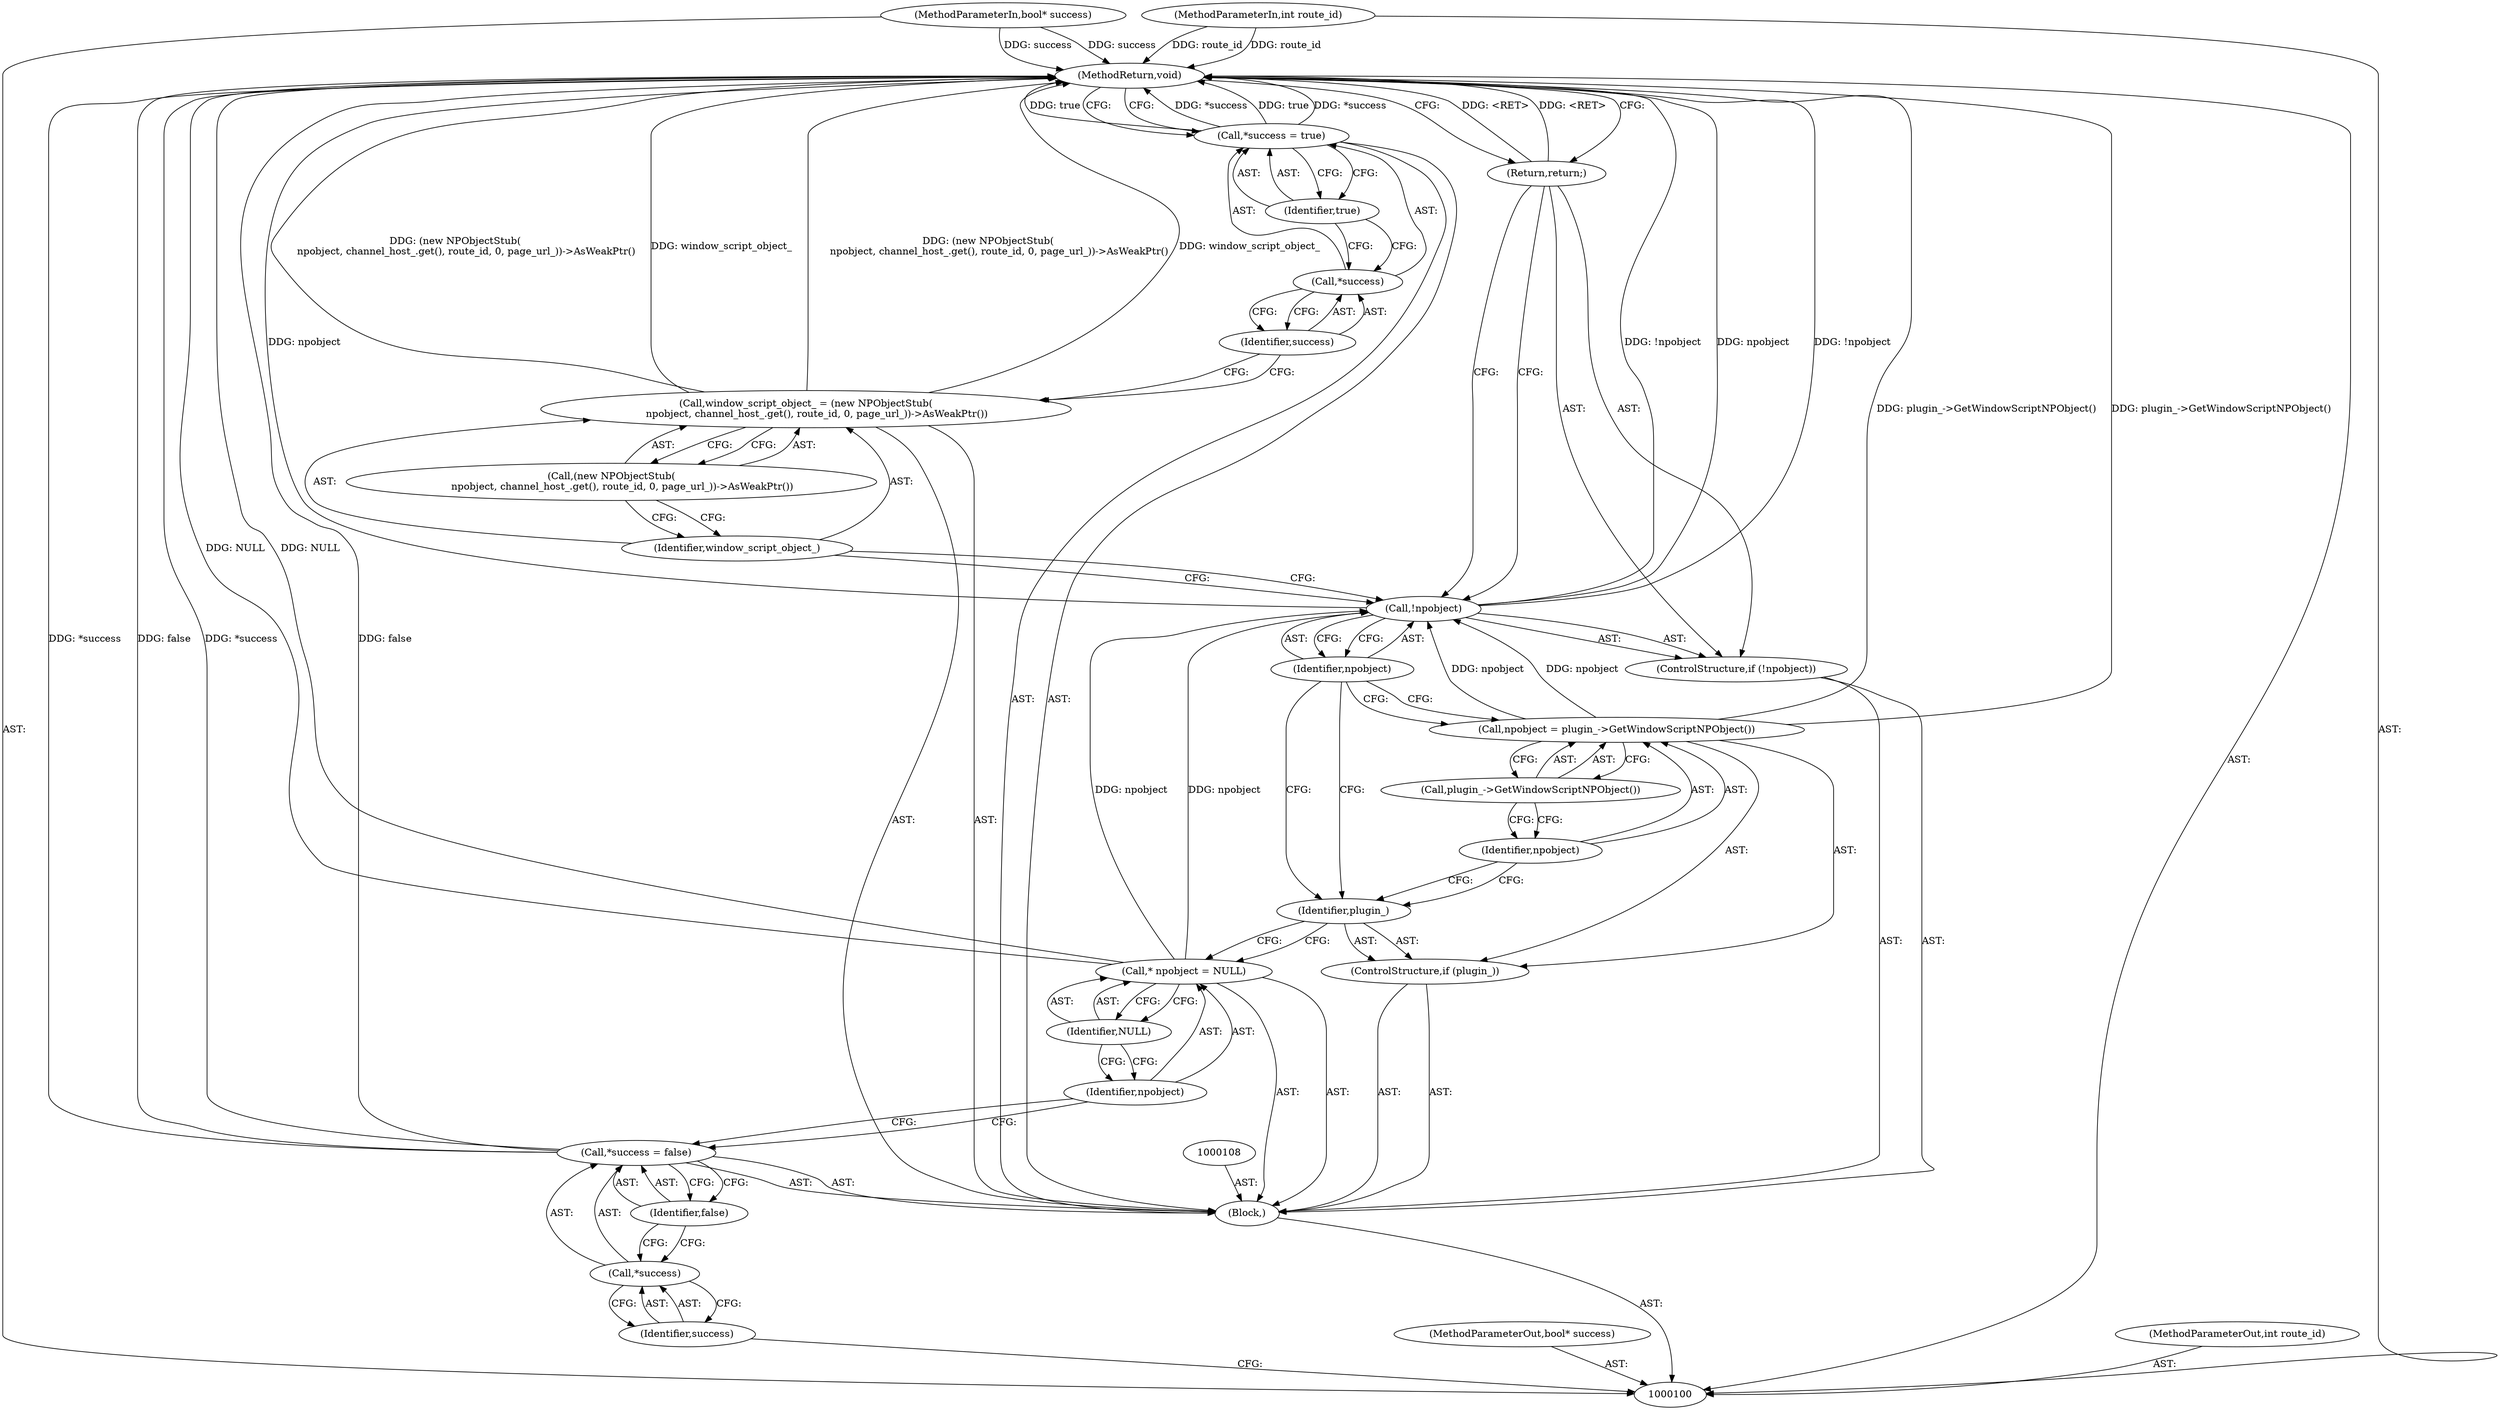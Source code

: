 digraph "0_Chrome_ea3d1d84be3d6f97bf50e76511c9e26af6895533_17" {
"1000128" [label="(MethodReturn,void)"];
"1000123" [label="(Call,(new NPObjectStub(\n       npobject, channel_host_.get(), route_id, 0, page_url_))->AsWeakPtr())"];
"1000121" [label="(Call,window_script_object_ = (new NPObjectStub(\n       npobject, channel_host_.get(), route_id, 0, page_url_))->AsWeakPtr())"];
"1000122" [label="(Identifier,window_script_object_)"];
"1000127" [label="(Identifier,true)"];
"1000124" [label="(Call,*success = true)"];
"1000125" [label="(Call,*success)"];
"1000126" [label="(Identifier,success)"];
"1000102" [label="(MethodParameterIn,bool* success)"];
"1000155" [label="(MethodParameterOut,bool* success)"];
"1000103" [label="(Block,)"];
"1000101" [label="(MethodParameterIn,int route_id)"];
"1000154" [label="(MethodParameterOut,int route_id)"];
"1000107" [label="(Identifier,false)"];
"1000104" [label="(Call,*success = false)"];
"1000105" [label="(Call,*success)"];
"1000106" [label="(Identifier,success)"];
"1000109" [label="(Call,* npobject = NULL)"];
"1000110" [label="(Identifier,npobject)"];
"1000111" [label="(Identifier,NULL)"];
"1000112" [label="(ControlStructure,if (plugin_))"];
"1000113" [label="(Identifier,plugin_)"];
"1000116" [label="(Call,plugin_->GetWindowScriptNPObject())"];
"1000114" [label="(Call,npobject = plugin_->GetWindowScriptNPObject())"];
"1000115" [label="(Identifier,npobject)"];
"1000117" [label="(ControlStructure,if (!npobject))"];
"1000118" [label="(Call,!npobject)"];
"1000119" [label="(Identifier,npobject)"];
"1000120" [label="(Return,return;)"];
"1000128" -> "1000100"  [label="AST: "];
"1000128" -> "1000120"  [label="CFG: "];
"1000128" -> "1000124"  [label="CFG: "];
"1000124" -> "1000128"  [label="DDG: *success"];
"1000124" -> "1000128"  [label="DDG: true"];
"1000104" -> "1000128"  [label="DDG: false"];
"1000104" -> "1000128"  [label="DDG: *success"];
"1000121" -> "1000128"  [label="DDG: (new NPObjectStub(\n       npobject, channel_host_.get(), route_id, 0, page_url_))->AsWeakPtr()"];
"1000121" -> "1000128"  [label="DDG: window_script_object_"];
"1000118" -> "1000128"  [label="DDG: !npobject"];
"1000118" -> "1000128"  [label="DDG: npobject"];
"1000102" -> "1000128"  [label="DDG: success"];
"1000101" -> "1000128"  [label="DDG: route_id"];
"1000109" -> "1000128"  [label="DDG: NULL"];
"1000114" -> "1000128"  [label="DDG: plugin_->GetWindowScriptNPObject()"];
"1000120" -> "1000128"  [label="DDG: <RET>"];
"1000123" -> "1000121"  [label="AST: "];
"1000123" -> "1000122"  [label="CFG: "];
"1000121" -> "1000123"  [label="CFG: "];
"1000121" -> "1000103"  [label="AST: "];
"1000121" -> "1000123"  [label="CFG: "];
"1000122" -> "1000121"  [label="AST: "];
"1000123" -> "1000121"  [label="AST: "];
"1000126" -> "1000121"  [label="CFG: "];
"1000121" -> "1000128"  [label="DDG: (new NPObjectStub(\n       npobject, channel_host_.get(), route_id, 0, page_url_))->AsWeakPtr()"];
"1000121" -> "1000128"  [label="DDG: window_script_object_"];
"1000122" -> "1000121"  [label="AST: "];
"1000122" -> "1000118"  [label="CFG: "];
"1000123" -> "1000122"  [label="CFG: "];
"1000127" -> "1000124"  [label="AST: "];
"1000127" -> "1000125"  [label="CFG: "];
"1000124" -> "1000127"  [label="CFG: "];
"1000124" -> "1000103"  [label="AST: "];
"1000124" -> "1000127"  [label="CFG: "];
"1000125" -> "1000124"  [label="AST: "];
"1000127" -> "1000124"  [label="AST: "];
"1000128" -> "1000124"  [label="CFG: "];
"1000124" -> "1000128"  [label="DDG: *success"];
"1000124" -> "1000128"  [label="DDG: true"];
"1000125" -> "1000124"  [label="AST: "];
"1000125" -> "1000126"  [label="CFG: "];
"1000126" -> "1000125"  [label="AST: "];
"1000127" -> "1000125"  [label="CFG: "];
"1000126" -> "1000125"  [label="AST: "];
"1000126" -> "1000121"  [label="CFG: "];
"1000125" -> "1000126"  [label="CFG: "];
"1000102" -> "1000100"  [label="AST: "];
"1000102" -> "1000128"  [label="DDG: success"];
"1000155" -> "1000100"  [label="AST: "];
"1000103" -> "1000100"  [label="AST: "];
"1000104" -> "1000103"  [label="AST: "];
"1000108" -> "1000103"  [label="AST: "];
"1000109" -> "1000103"  [label="AST: "];
"1000112" -> "1000103"  [label="AST: "];
"1000117" -> "1000103"  [label="AST: "];
"1000121" -> "1000103"  [label="AST: "];
"1000124" -> "1000103"  [label="AST: "];
"1000101" -> "1000100"  [label="AST: "];
"1000101" -> "1000128"  [label="DDG: route_id"];
"1000154" -> "1000100"  [label="AST: "];
"1000107" -> "1000104"  [label="AST: "];
"1000107" -> "1000105"  [label="CFG: "];
"1000104" -> "1000107"  [label="CFG: "];
"1000104" -> "1000103"  [label="AST: "];
"1000104" -> "1000107"  [label="CFG: "];
"1000105" -> "1000104"  [label="AST: "];
"1000107" -> "1000104"  [label="AST: "];
"1000110" -> "1000104"  [label="CFG: "];
"1000104" -> "1000128"  [label="DDG: false"];
"1000104" -> "1000128"  [label="DDG: *success"];
"1000105" -> "1000104"  [label="AST: "];
"1000105" -> "1000106"  [label="CFG: "];
"1000106" -> "1000105"  [label="AST: "];
"1000107" -> "1000105"  [label="CFG: "];
"1000106" -> "1000105"  [label="AST: "];
"1000106" -> "1000100"  [label="CFG: "];
"1000105" -> "1000106"  [label="CFG: "];
"1000109" -> "1000103"  [label="AST: "];
"1000109" -> "1000111"  [label="CFG: "];
"1000110" -> "1000109"  [label="AST: "];
"1000111" -> "1000109"  [label="AST: "];
"1000113" -> "1000109"  [label="CFG: "];
"1000109" -> "1000128"  [label="DDG: NULL"];
"1000109" -> "1000118"  [label="DDG: npobject"];
"1000110" -> "1000109"  [label="AST: "];
"1000110" -> "1000104"  [label="CFG: "];
"1000111" -> "1000110"  [label="CFG: "];
"1000111" -> "1000109"  [label="AST: "];
"1000111" -> "1000110"  [label="CFG: "];
"1000109" -> "1000111"  [label="CFG: "];
"1000112" -> "1000103"  [label="AST: "];
"1000113" -> "1000112"  [label="AST: "];
"1000114" -> "1000112"  [label="AST: "];
"1000113" -> "1000112"  [label="AST: "];
"1000113" -> "1000109"  [label="CFG: "];
"1000115" -> "1000113"  [label="CFG: "];
"1000119" -> "1000113"  [label="CFG: "];
"1000116" -> "1000114"  [label="AST: "];
"1000116" -> "1000115"  [label="CFG: "];
"1000114" -> "1000116"  [label="CFG: "];
"1000114" -> "1000112"  [label="AST: "];
"1000114" -> "1000116"  [label="CFG: "];
"1000115" -> "1000114"  [label="AST: "];
"1000116" -> "1000114"  [label="AST: "];
"1000119" -> "1000114"  [label="CFG: "];
"1000114" -> "1000128"  [label="DDG: plugin_->GetWindowScriptNPObject()"];
"1000114" -> "1000118"  [label="DDG: npobject"];
"1000115" -> "1000114"  [label="AST: "];
"1000115" -> "1000113"  [label="CFG: "];
"1000116" -> "1000115"  [label="CFG: "];
"1000117" -> "1000103"  [label="AST: "];
"1000118" -> "1000117"  [label="AST: "];
"1000120" -> "1000117"  [label="AST: "];
"1000118" -> "1000117"  [label="AST: "];
"1000118" -> "1000119"  [label="CFG: "];
"1000119" -> "1000118"  [label="AST: "];
"1000120" -> "1000118"  [label="CFG: "];
"1000122" -> "1000118"  [label="CFG: "];
"1000118" -> "1000128"  [label="DDG: !npobject"];
"1000118" -> "1000128"  [label="DDG: npobject"];
"1000114" -> "1000118"  [label="DDG: npobject"];
"1000109" -> "1000118"  [label="DDG: npobject"];
"1000119" -> "1000118"  [label="AST: "];
"1000119" -> "1000114"  [label="CFG: "];
"1000119" -> "1000113"  [label="CFG: "];
"1000118" -> "1000119"  [label="CFG: "];
"1000120" -> "1000117"  [label="AST: "];
"1000120" -> "1000118"  [label="CFG: "];
"1000128" -> "1000120"  [label="CFG: "];
"1000120" -> "1000128"  [label="DDG: <RET>"];
}
